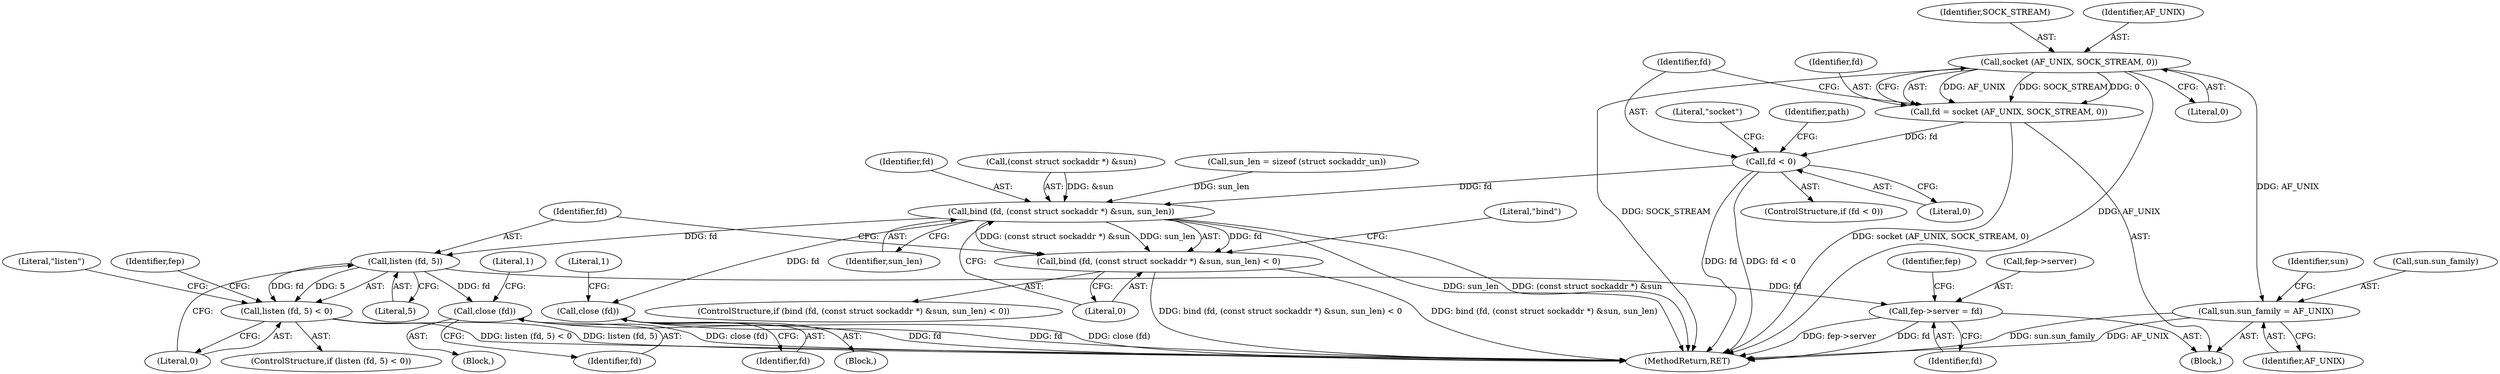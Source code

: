 digraph "0_libfep_293d9d3f@API" {
"1000109" [label="(Call,socket (AF_UNIX, SOCK_STREAM, 0))"];
"1000107" [label="(Call,fd = socket (AF_UNIX, SOCK_STREAM, 0))"];
"1000114" [label="(Call,fd < 0)"];
"1000176" [label="(Call,bind (fd, (const struct sockaddr *) &sun, sun_len))"];
"1000175" [label="(Call,bind (fd, (const struct sockaddr *) &sun, sun_len) < 0)"];
"1000189" [label="(Call,close (fd))"];
"1000196" [label="(Call,listen (fd, 5))"];
"1000195" [label="(Call,listen (fd, 5) < 0)"];
"1000205" [label="(Call,close (fd))"];
"1000210" [label="(Call,fep->server = fd)"];
"1000158" [label="(Call,sun.sun_family = AF_UNIX)"];
"1000114" [label="(Call,fd < 0)"];
"1000186" [label="(Literal,\"bind\")"];
"1000184" [label="(Block,)"];
"1000217" [label="(Identifier,fep)"];
"1000214" [label="(Identifier,fd)"];
"1000113" [label="(ControlStructure,if (fd < 0))"];
"1000107" [label="(Call,fd = socket (AF_UNIX, SOCK_STREAM, 0))"];
"1000193" [label="(Literal,1)"];
"1000165" [label="(Identifier,sun)"];
"1000174" [label="(ControlStructure,if (bind (fd, (const struct sockaddr *) &sun, sun_len) < 0))"];
"1000116" [label="(Literal,0)"];
"1000178" [label="(Call,(const struct sockaddr *) &sun)"];
"1000199" [label="(Literal,0)"];
"1000177" [label="(Identifier,fd)"];
"1000111" [label="(Identifier,SOCK_STREAM)"];
"1000115" [label="(Identifier,fd)"];
"1000196" [label="(Call,listen (fd, 5))"];
"1000212" [label="(Identifier,fep)"];
"1000189" [label="(Call,close (fd))"];
"1000209" [label="(Literal,1)"];
"1000124" [label="(Identifier,path)"];
"1000195" [label="(Call,listen (fd, 5) < 0)"];
"1000198" [label="(Literal,5)"];
"1000200" [label="(Block,)"];
"1000112" [label="(Literal,0)"];
"1000159" [label="(Call,sun.sun_family)"];
"1000110" [label="(Identifier,AF_UNIX)"];
"1000175" [label="(Call,bind (fd, (const struct sockaddr *) &sun, sun_len) < 0)"];
"1000194" [label="(ControlStructure,if (listen (fd, 5) < 0))"];
"1000176" [label="(Call,bind (fd, (const struct sockaddr *) &sun, sun_len))"];
"1000170" [label="(Call,sun_len = sizeof (struct sockaddr_un))"];
"1000205" [label="(Call,close (fd))"];
"1000108" [label="(Identifier,fd)"];
"1000158" [label="(Call,sun.sun_family = AF_UNIX)"];
"1000197" [label="(Identifier,fd)"];
"1000222" [label="(MethodReturn,RET)"];
"1000182" [label="(Identifier,sun_len)"];
"1000202" [label="(Literal,\"listen\")"];
"1000119" [label="(Literal,\"socket\")"];
"1000190" [label="(Identifier,fd)"];
"1000183" [label="(Literal,0)"];
"1000162" [label="(Identifier,AF_UNIX)"];
"1000210" [label="(Call,fep->server = fd)"];
"1000211" [label="(Call,fep->server)"];
"1000109" [label="(Call,socket (AF_UNIX, SOCK_STREAM, 0))"];
"1000206" [label="(Identifier,fd)"];
"1000102" [label="(Block,)"];
"1000109" -> "1000107"  [label="AST: "];
"1000109" -> "1000112"  [label="CFG: "];
"1000110" -> "1000109"  [label="AST: "];
"1000111" -> "1000109"  [label="AST: "];
"1000112" -> "1000109"  [label="AST: "];
"1000107" -> "1000109"  [label="CFG: "];
"1000109" -> "1000222"  [label="DDG: AF_UNIX"];
"1000109" -> "1000222"  [label="DDG: SOCK_STREAM"];
"1000109" -> "1000107"  [label="DDG: AF_UNIX"];
"1000109" -> "1000107"  [label="DDG: SOCK_STREAM"];
"1000109" -> "1000107"  [label="DDG: 0"];
"1000109" -> "1000158"  [label="DDG: AF_UNIX"];
"1000107" -> "1000102"  [label="AST: "];
"1000108" -> "1000107"  [label="AST: "];
"1000115" -> "1000107"  [label="CFG: "];
"1000107" -> "1000222"  [label="DDG: socket (AF_UNIX, SOCK_STREAM, 0)"];
"1000107" -> "1000114"  [label="DDG: fd"];
"1000114" -> "1000113"  [label="AST: "];
"1000114" -> "1000116"  [label="CFG: "];
"1000115" -> "1000114"  [label="AST: "];
"1000116" -> "1000114"  [label="AST: "];
"1000119" -> "1000114"  [label="CFG: "];
"1000124" -> "1000114"  [label="CFG: "];
"1000114" -> "1000222"  [label="DDG: fd < 0"];
"1000114" -> "1000222"  [label="DDG: fd"];
"1000114" -> "1000176"  [label="DDG: fd"];
"1000176" -> "1000175"  [label="AST: "];
"1000176" -> "1000182"  [label="CFG: "];
"1000177" -> "1000176"  [label="AST: "];
"1000178" -> "1000176"  [label="AST: "];
"1000182" -> "1000176"  [label="AST: "];
"1000183" -> "1000176"  [label="CFG: "];
"1000176" -> "1000222"  [label="DDG: sun_len"];
"1000176" -> "1000222"  [label="DDG: (const struct sockaddr *) &sun"];
"1000176" -> "1000175"  [label="DDG: fd"];
"1000176" -> "1000175"  [label="DDG: (const struct sockaddr *) &sun"];
"1000176" -> "1000175"  [label="DDG: sun_len"];
"1000178" -> "1000176"  [label="DDG: &sun"];
"1000170" -> "1000176"  [label="DDG: sun_len"];
"1000176" -> "1000189"  [label="DDG: fd"];
"1000176" -> "1000196"  [label="DDG: fd"];
"1000175" -> "1000174"  [label="AST: "];
"1000175" -> "1000183"  [label="CFG: "];
"1000183" -> "1000175"  [label="AST: "];
"1000186" -> "1000175"  [label="CFG: "];
"1000197" -> "1000175"  [label="CFG: "];
"1000175" -> "1000222"  [label="DDG: bind (fd, (const struct sockaddr *) &sun, sun_len)"];
"1000175" -> "1000222"  [label="DDG: bind (fd, (const struct sockaddr *) &sun, sun_len) < 0"];
"1000189" -> "1000184"  [label="AST: "];
"1000189" -> "1000190"  [label="CFG: "];
"1000190" -> "1000189"  [label="AST: "];
"1000193" -> "1000189"  [label="CFG: "];
"1000189" -> "1000222"  [label="DDG: fd"];
"1000189" -> "1000222"  [label="DDG: close (fd)"];
"1000196" -> "1000195"  [label="AST: "];
"1000196" -> "1000198"  [label="CFG: "];
"1000197" -> "1000196"  [label="AST: "];
"1000198" -> "1000196"  [label="AST: "];
"1000199" -> "1000196"  [label="CFG: "];
"1000196" -> "1000195"  [label="DDG: fd"];
"1000196" -> "1000195"  [label="DDG: 5"];
"1000196" -> "1000205"  [label="DDG: fd"];
"1000196" -> "1000210"  [label="DDG: fd"];
"1000195" -> "1000194"  [label="AST: "];
"1000195" -> "1000199"  [label="CFG: "];
"1000199" -> "1000195"  [label="AST: "];
"1000202" -> "1000195"  [label="CFG: "];
"1000212" -> "1000195"  [label="CFG: "];
"1000195" -> "1000222"  [label="DDG: listen (fd, 5) < 0"];
"1000195" -> "1000222"  [label="DDG: listen (fd, 5)"];
"1000205" -> "1000200"  [label="AST: "];
"1000205" -> "1000206"  [label="CFG: "];
"1000206" -> "1000205"  [label="AST: "];
"1000209" -> "1000205"  [label="CFG: "];
"1000205" -> "1000222"  [label="DDG: close (fd)"];
"1000205" -> "1000222"  [label="DDG: fd"];
"1000210" -> "1000102"  [label="AST: "];
"1000210" -> "1000214"  [label="CFG: "];
"1000211" -> "1000210"  [label="AST: "];
"1000214" -> "1000210"  [label="AST: "];
"1000217" -> "1000210"  [label="CFG: "];
"1000210" -> "1000222"  [label="DDG: fd"];
"1000210" -> "1000222"  [label="DDG: fep->server"];
"1000158" -> "1000102"  [label="AST: "];
"1000158" -> "1000162"  [label="CFG: "];
"1000159" -> "1000158"  [label="AST: "];
"1000162" -> "1000158"  [label="AST: "];
"1000165" -> "1000158"  [label="CFG: "];
"1000158" -> "1000222"  [label="DDG: sun.sun_family"];
"1000158" -> "1000222"  [label="DDG: AF_UNIX"];
}
